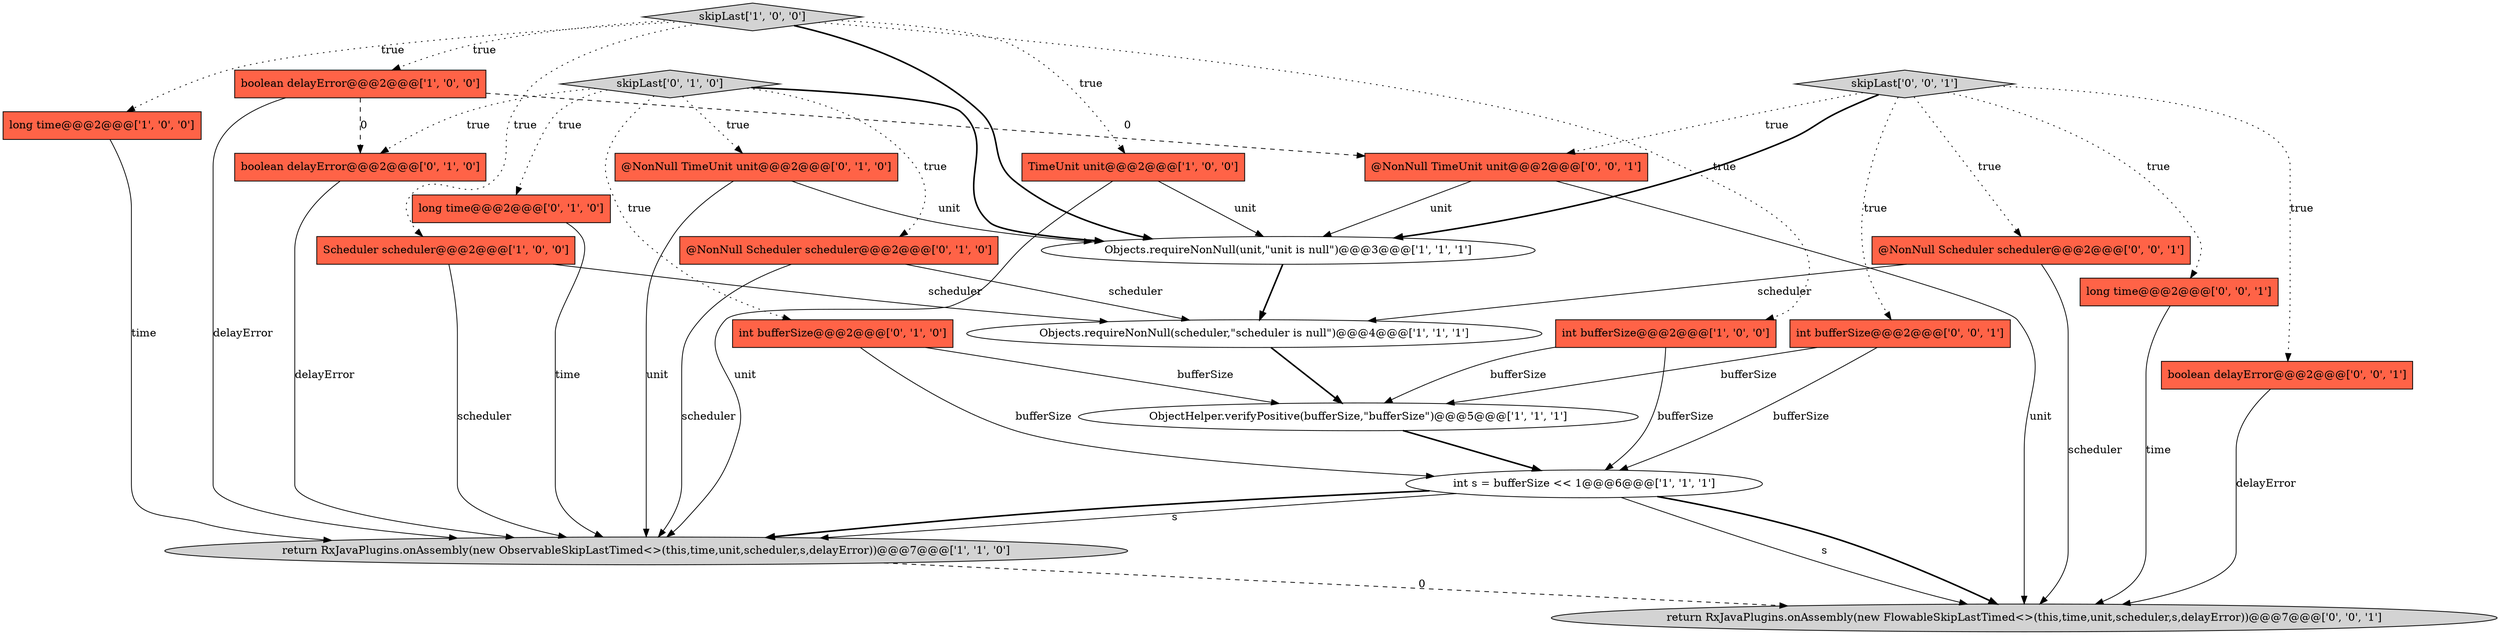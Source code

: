 digraph {
6 [style = filled, label = "Objects.requireNonNull(unit,\"unit is null\")@@@3@@@['1', '1', '1']", fillcolor = white, shape = ellipse image = "AAA0AAABBB1BBB"];
23 [style = filled, label = "@NonNull TimeUnit unit@@@2@@@['0', '0', '1']", fillcolor = tomato, shape = box image = "AAA0AAABBB3BBB"];
7 [style = filled, label = "Objects.requireNonNull(scheduler,\"scheduler is null\")@@@4@@@['1', '1', '1']", fillcolor = white, shape = ellipse image = "AAA0AAABBB1BBB"];
2 [style = filled, label = "TimeUnit unit@@@2@@@['1', '0', '0']", fillcolor = tomato, shape = box image = "AAA0AAABBB1BBB"];
0 [style = filled, label = "Scheduler scheduler@@@2@@@['1', '0', '0']", fillcolor = tomato, shape = box image = "AAA0AAABBB1BBB"];
14 [style = filled, label = "@NonNull Scheduler scheduler@@@2@@@['0', '1', '0']", fillcolor = tomato, shape = box image = "AAA0AAABBB2BBB"];
16 [style = filled, label = "skipLast['0', '1', '0']", fillcolor = lightgray, shape = diamond image = "AAA0AAABBB2BBB"];
8 [style = filled, label = "int bufferSize@@@2@@@['1', '0', '0']", fillcolor = tomato, shape = box image = "AAA0AAABBB1BBB"];
1 [style = filled, label = "skipLast['1', '0', '0']", fillcolor = lightgray, shape = diamond image = "AAA0AAABBB1BBB"];
21 [style = filled, label = "int bufferSize@@@2@@@['0', '0', '1']", fillcolor = tomato, shape = box image = "AAA0AAABBB3BBB"];
22 [style = filled, label = "return RxJavaPlugins.onAssembly(new FlowableSkipLastTimed<>(this,time,unit,scheduler,s,delayError))@@@7@@@['0', '0', '1']", fillcolor = lightgray, shape = ellipse image = "AAA0AAABBB3BBB"];
17 [style = filled, label = "@NonNull Scheduler scheduler@@@2@@@['0', '0', '1']", fillcolor = tomato, shape = box image = "AAA0AAABBB3BBB"];
13 [style = filled, label = "long time@@@2@@@['0', '1', '0']", fillcolor = tomato, shape = box image = "AAA0AAABBB2BBB"];
19 [style = filled, label = "long time@@@2@@@['0', '0', '1']", fillcolor = tomato, shape = box image = "AAA0AAABBB3BBB"];
5 [style = filled, label = "return RxJavaPlugins.onAssembly(new ObservableSkipLastTimed<>(this,time,unit,scheduler,s,delayError))@@@7@@@['1', '1', '0']", fillcolor = lightgray, shape = ellipse image = "AAA0AAABBB1BBB"];
12 [style = filled, label = "int bufferSize@@@2@@@['0', '1', '0']", fillcolor = tomato, shape = box image = "AAA0AAABBB2BBB"];
3 [style = filled, label = "long time@@@2@@@['1', '0', '0']", fillcolor = tomato, shape = box image = "AAA0AAABBB1BBB"];
9 [style = filled, label = "boolean delayError@@@2@@@['1', '0', '0']", fillcolor = tomato, shape = box image = "AAA1AAABBB1BBB"];
11 [style = filled, label = "@NonNull TimeUnit unit@@@2@@@['0', '1', '0']", fillcolor = tomato, shape = box image = "AAA0AAABBB2BBB"];
10 [style = filled, label = "ObjectHelper.verifyPositive(bufferSize,\"bufferSize\")@@@5@@@['1', '1', '1']", fillcolor = white, shape = ellipse image = "AAA0AAABBB1BBB"];
20 [style = filled, label = "skipLast['0', '0', '1']", fillcolor = lightgray, shape = diamond image = "AAA0AAABBB3BBB"];
15 [style = filled, label = "boolean delayError@@@2@@@['0', '1', '0']", fillcolor = tomato, shape = box image = "AAA1AAABBB2BBB"];
4 [style = filled, label = "int s = bufferSize << 1@@@6@@@['1', '1', '1']", fillcolor = white, shape = ellipse image = "AAA0AAABBB1BBB"];
18 [style = filled, label = "boolean delayError@@@2@@@['0', '0', '1']", fillcolor = tomato, shape = box image = "AAA0AAABBB3BBB"];
18->22 [style = solid, label="delayError"];
2->5 [style = solid, label="unit"];
4->5 [style = solid, label="s"];
16->12 [style = dotted, label="true"];
19->22 [style = solid, label="time"];
23->6 [style = solid, label="unit"];
16->13 [style = dotted, label="true"];
7->10 [style = bold, label=""];
20->17 [style = dotted, label="true"];
16->6 [style = bold, label=""];
3->5 [style = solid, label="time"];
20->21 [style = dotted, label="true"];
20->6 [style = bold, label=""];
17->7 [style = solid, label="scheduler"];
8->10 [style = solid, label="bufferSize"];
8->4 [style = solid, label="bufferSize"];
21->10 [style = solid, label="bufferSize"];
9->23 [style = dashed, label="0"];
11->6 [style = solid, label="unit"];
2->6 [style = solid, label="unit"];
11->5 [style = solid, label="unit"];
23->22 [style = solid, label="unit"];
21->4 [style = solid, label="bufferSize"];
1->3 [style = dotted, label="true"];
12->10 [style = solid, label="bufferSize"];
1->6 [style = bold, label=""];
9->15 [style = dashed, label="0"];
1->9 [style = dotted, label="true"];
15->5 [style = solid, label="delayError"];
9->5 [style = solid, label="delayError"];
4->22 [style = solid, label="s"];
1->8 [style = dotted, label="true"];
16->14 [style = dotted, label="true"];
10->4 [style = bold, label=""];
20->23 [style = dotted, label="true"];
20->18 [style = dotted, label="true"];
14->7 [style = solid, label="scheduler"];
0->5 [style = solid, label="scheduler"];
0->7 [style = solid, label="scheduler"];
17->22 [style = solid, label="scheduler"];
14->5 [style = solid, label="scheduler"];
1->0 [style = dotted, label="true"];
20->19 [style = dotted, label="true"];
6->7 [style = bold, label=""];
1->2 [style = dotted, label="true"];
16->11 [style = dotted, label="true"];
4->5 [style = bold, label=""];
4->22 [style = bold, label=""];
13->5 [style = solid, label="time"];
12->4 [style = solid, label="bufferSize"];
16->15 [style = dotted, label="true"];
5->22 [style = dashed, label="0"];
}
